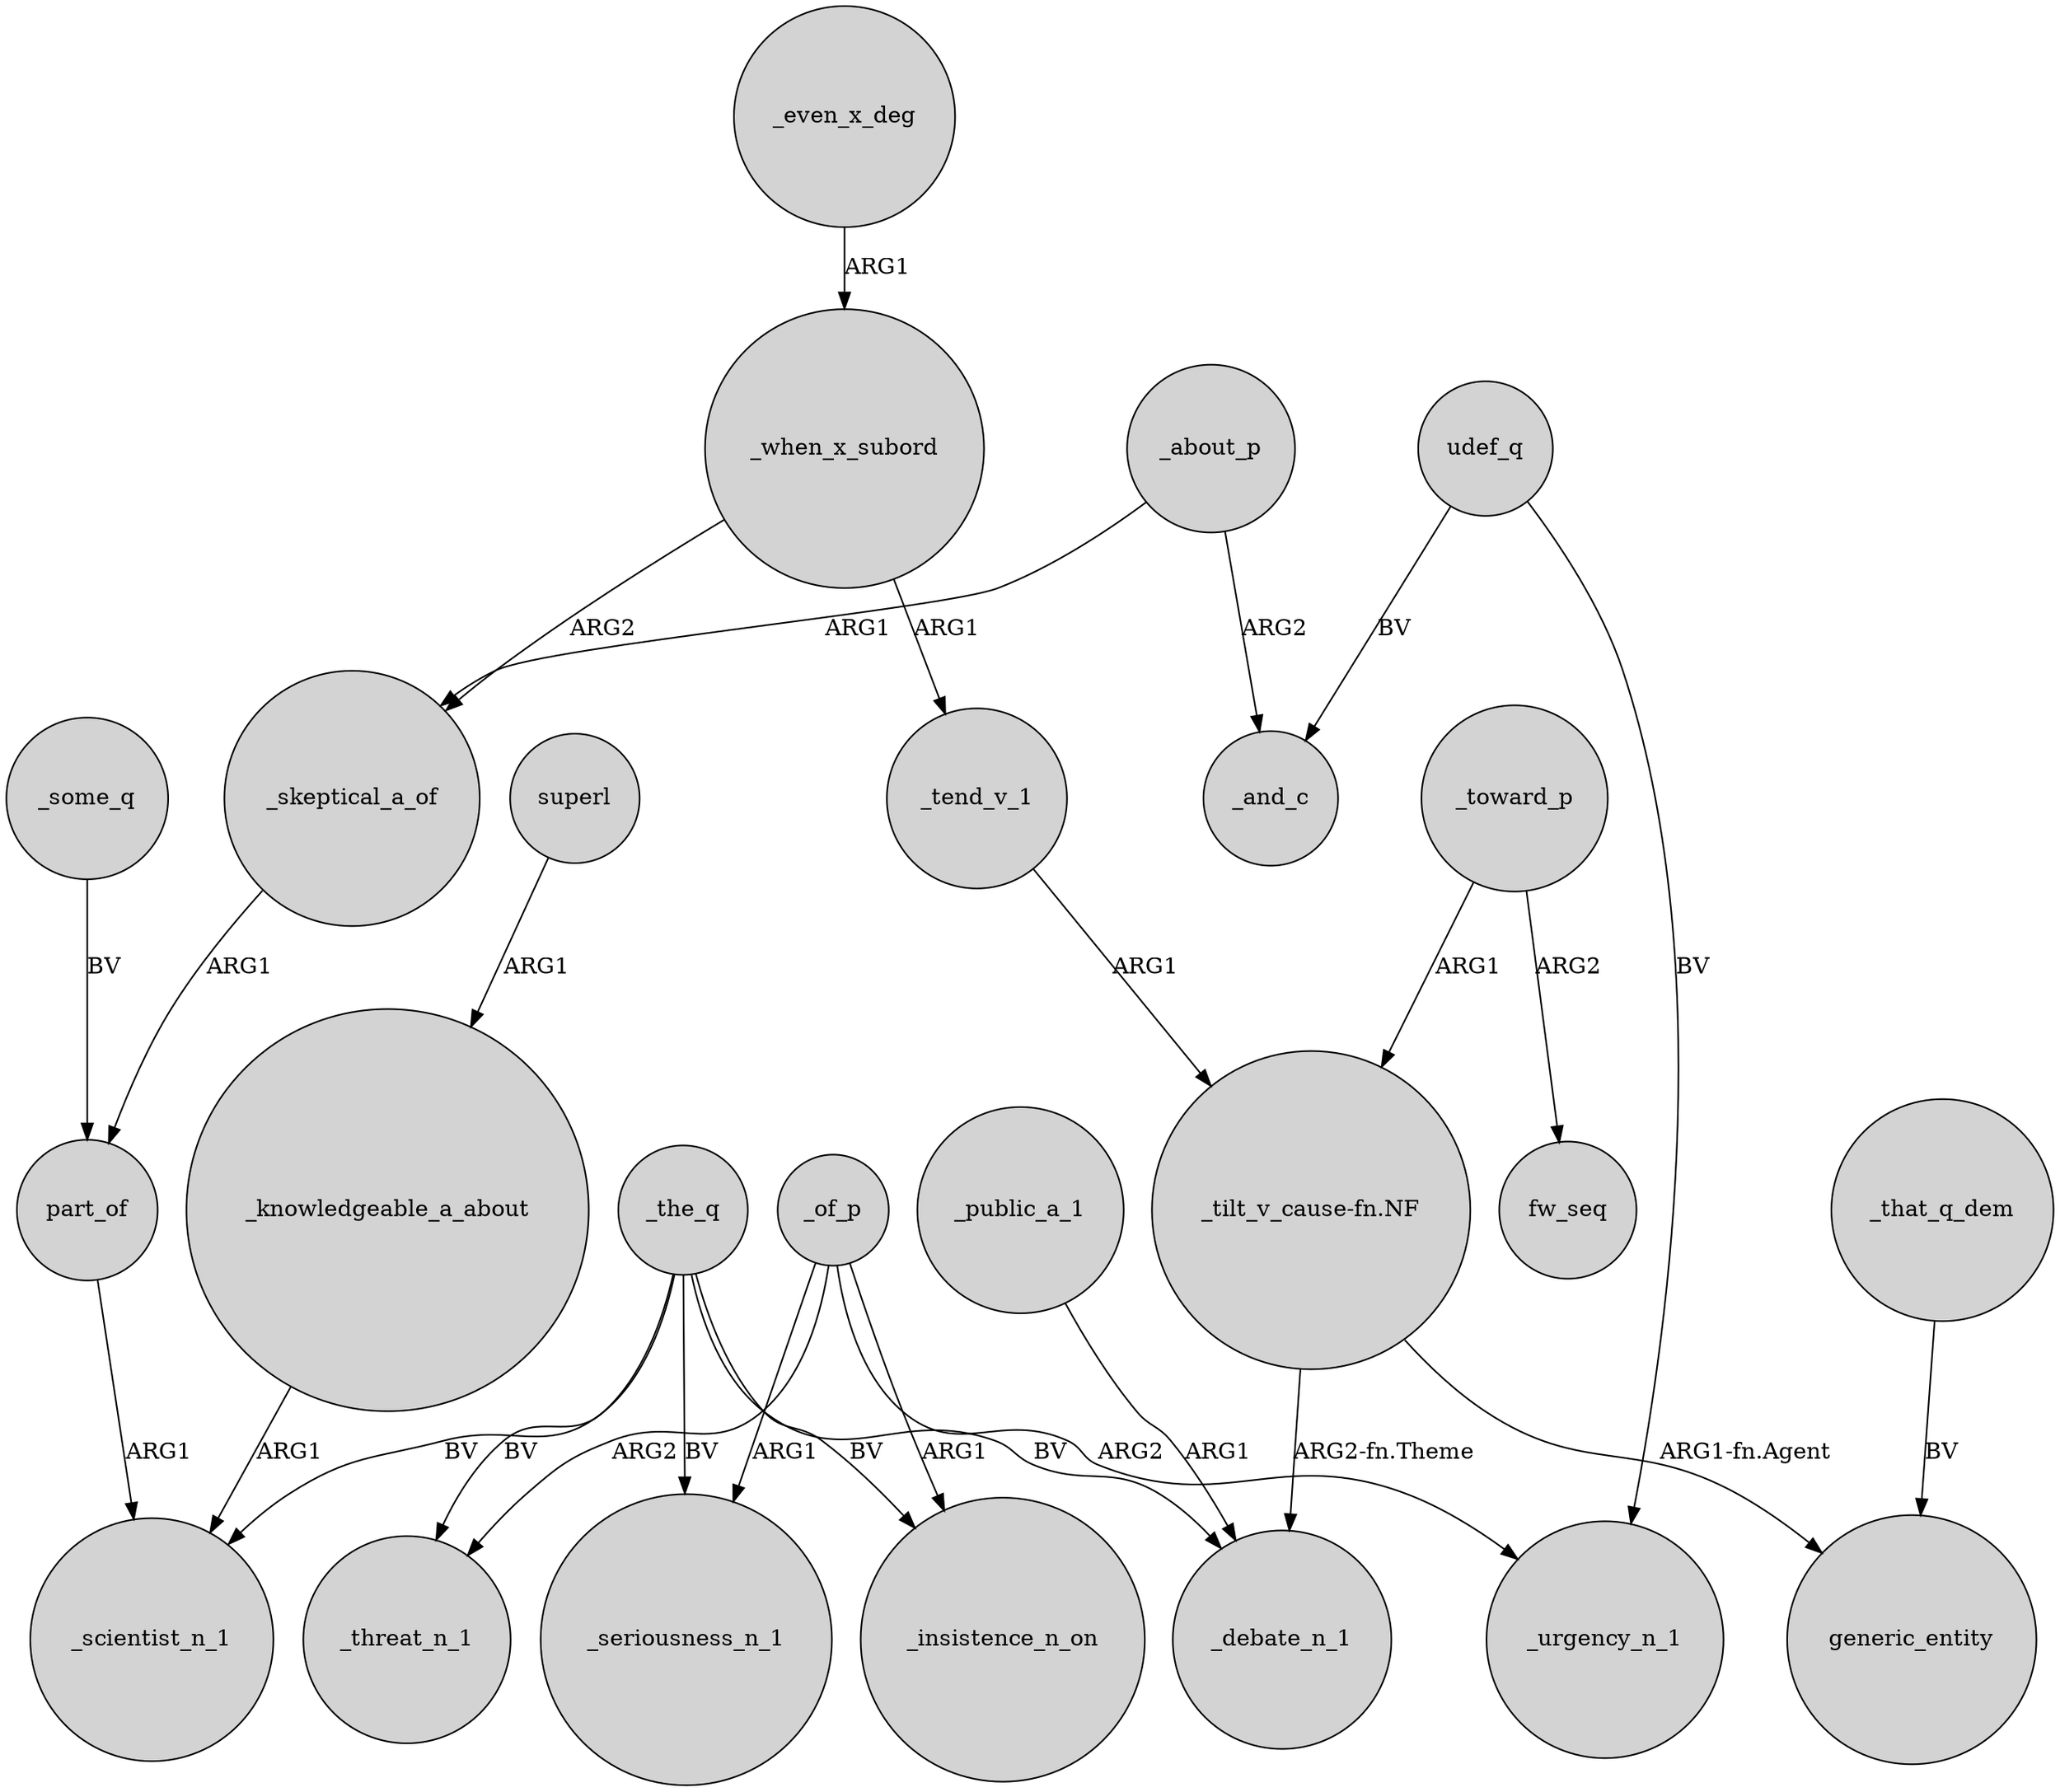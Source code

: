 digraph {
	node [shape=circle style=filled]
	superl -> _knowledgeable_a_about [label=ARG1]
	_tend_v_1 -> "_tilt_v_cause-fn.NF" [label=ARG1]
	_of_p -> _insistence_n_on [label=ARG1]
	_about_p -> _skeptical_a_of [label=ARG1]
	_even_x_deg -> _when_x_subord [label=ARG1]
	_that_q_dem -> generic_entity [label=BV]
	_toward_p -> "_tilt_v_cause-fn.NF" [label=ARG1]
	_when_x_subord -> _tend_v_1 [label=ARG1]
	_of_p -> _urgency_n_1 [label=ARG2]
	_the_q -> _threat_n_1 [label=BV]
	"_tilt_v_cause-fn.NF" -> generic_entity [label="ARG1-fn.Agent"]
	_public_a_1 -> _debate_n_1 [label=ARG1]
	_toward_p -> fw_seq [label=ARG2]
	_when_x_subord -> _skeptical_a_of [label=ARG2]
	_skeptical_a_of -> part_of [label=ARG1]
	_about_p -> _and_c [label=ARG2]
	_some_q -> part_of [label=BV]
	part_of -> _scientist_n_1 [label=ARG1]
	_knowledgeable_a_about -> _scientist_n_1 [label=ARG1]
	_the_q -> _debate_n_1 [label=BV]
	_the_q -> _scientist_n_1 [label=BV]
	_the_q -> _seriousness_n_1 [label=BV]
	_of_p -> _threat_n_1 [label=ARG2]
	udef_q -> _and_c [label=BV]
	udef_q -> _urgency_n_1 [label=BV]
	_the_q -> _insistence_n_on [label=BV]
	_of_p -> _seriousness_n_1 [label=ARG1]
	"_tilt_v_cause-fn.NF" -> _debate_n_1 [label="ARG2-fn.Theme"]
}
